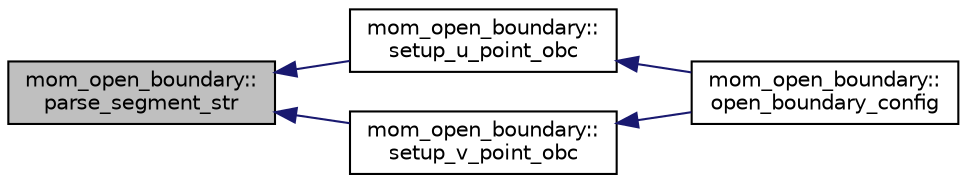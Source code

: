 digraph "mom_open_boundary::parse_segment_str"
{
 // INTERACTIVE_SVG=YES
  edge [fontname="Helvetica",fontsize="10",labelfontname="Helvetica",labelfontsize="10"];
  node [fontname="Helvetica",fontsize="10",shape=record];
  rankdir="LR";
  Node88 [label="mom_open_boundary::\lparse_segment_str",height=0.2,width=0.4,color="black", fillcolor="grey75", style="filled", fontcolor="black"];
  Node88 -> Node89 [dir="back",color="midnightblue",fontsize="10",style="solid",fontname="Helvetica"];
  Node89 [label="mom_open_boundary::\lsetup_u_point_obc",height=0.2,width=0.4,color="black", fillcolor="white", style="filled",URL="$namespacemom__open__boundary.html#ab7c14cc1f67490ff9326c35471fb7ef7",tooltip="Parse an OBC_SEGMENT_%%% string starting with \"I=\" and configure placement and type of OBC accordingl..."];
  Node89 -> Node90 [dir="back",color="midnightblue",fontsize="10",style="solid",fontname="Helvetica"];
  Node90 [label="mom_open_boundary::\lopen_boundary_config",height=0.2,width=0.4,color="black", fillcolor="white", style="filled",URL="$namespacemom__open__boundary.html#a0d3f0ce359b2852f00092f7fef88cd5f",tooltip="Enables OBC module and reads configuration parameters This routine is called from MOM_initialize_fixe..."];
  Node88 -> Node91 [dir="back",color="midnightblue",fontsize="10",style="solid",fontname="Helvetica"];
  Node91 [label="mom_open_boundary::\lsetup_v_point_obc",height=0.2,width=0.4,color="black", fillcolor="white", style="filled",URL="$namespacemom__open__boundary.html#ae298511b7acc78ed5cd780ad967318cc",tooltip="Parse an OBC_SEGMENT_%%% string starting with \"J=\" and configure placement and type of OBC accordingl..."];
  Node91 -> Node90 [dir="back",color="midnightblue",fontsize="10",style="solid",fontname="Helvetica"];
}
